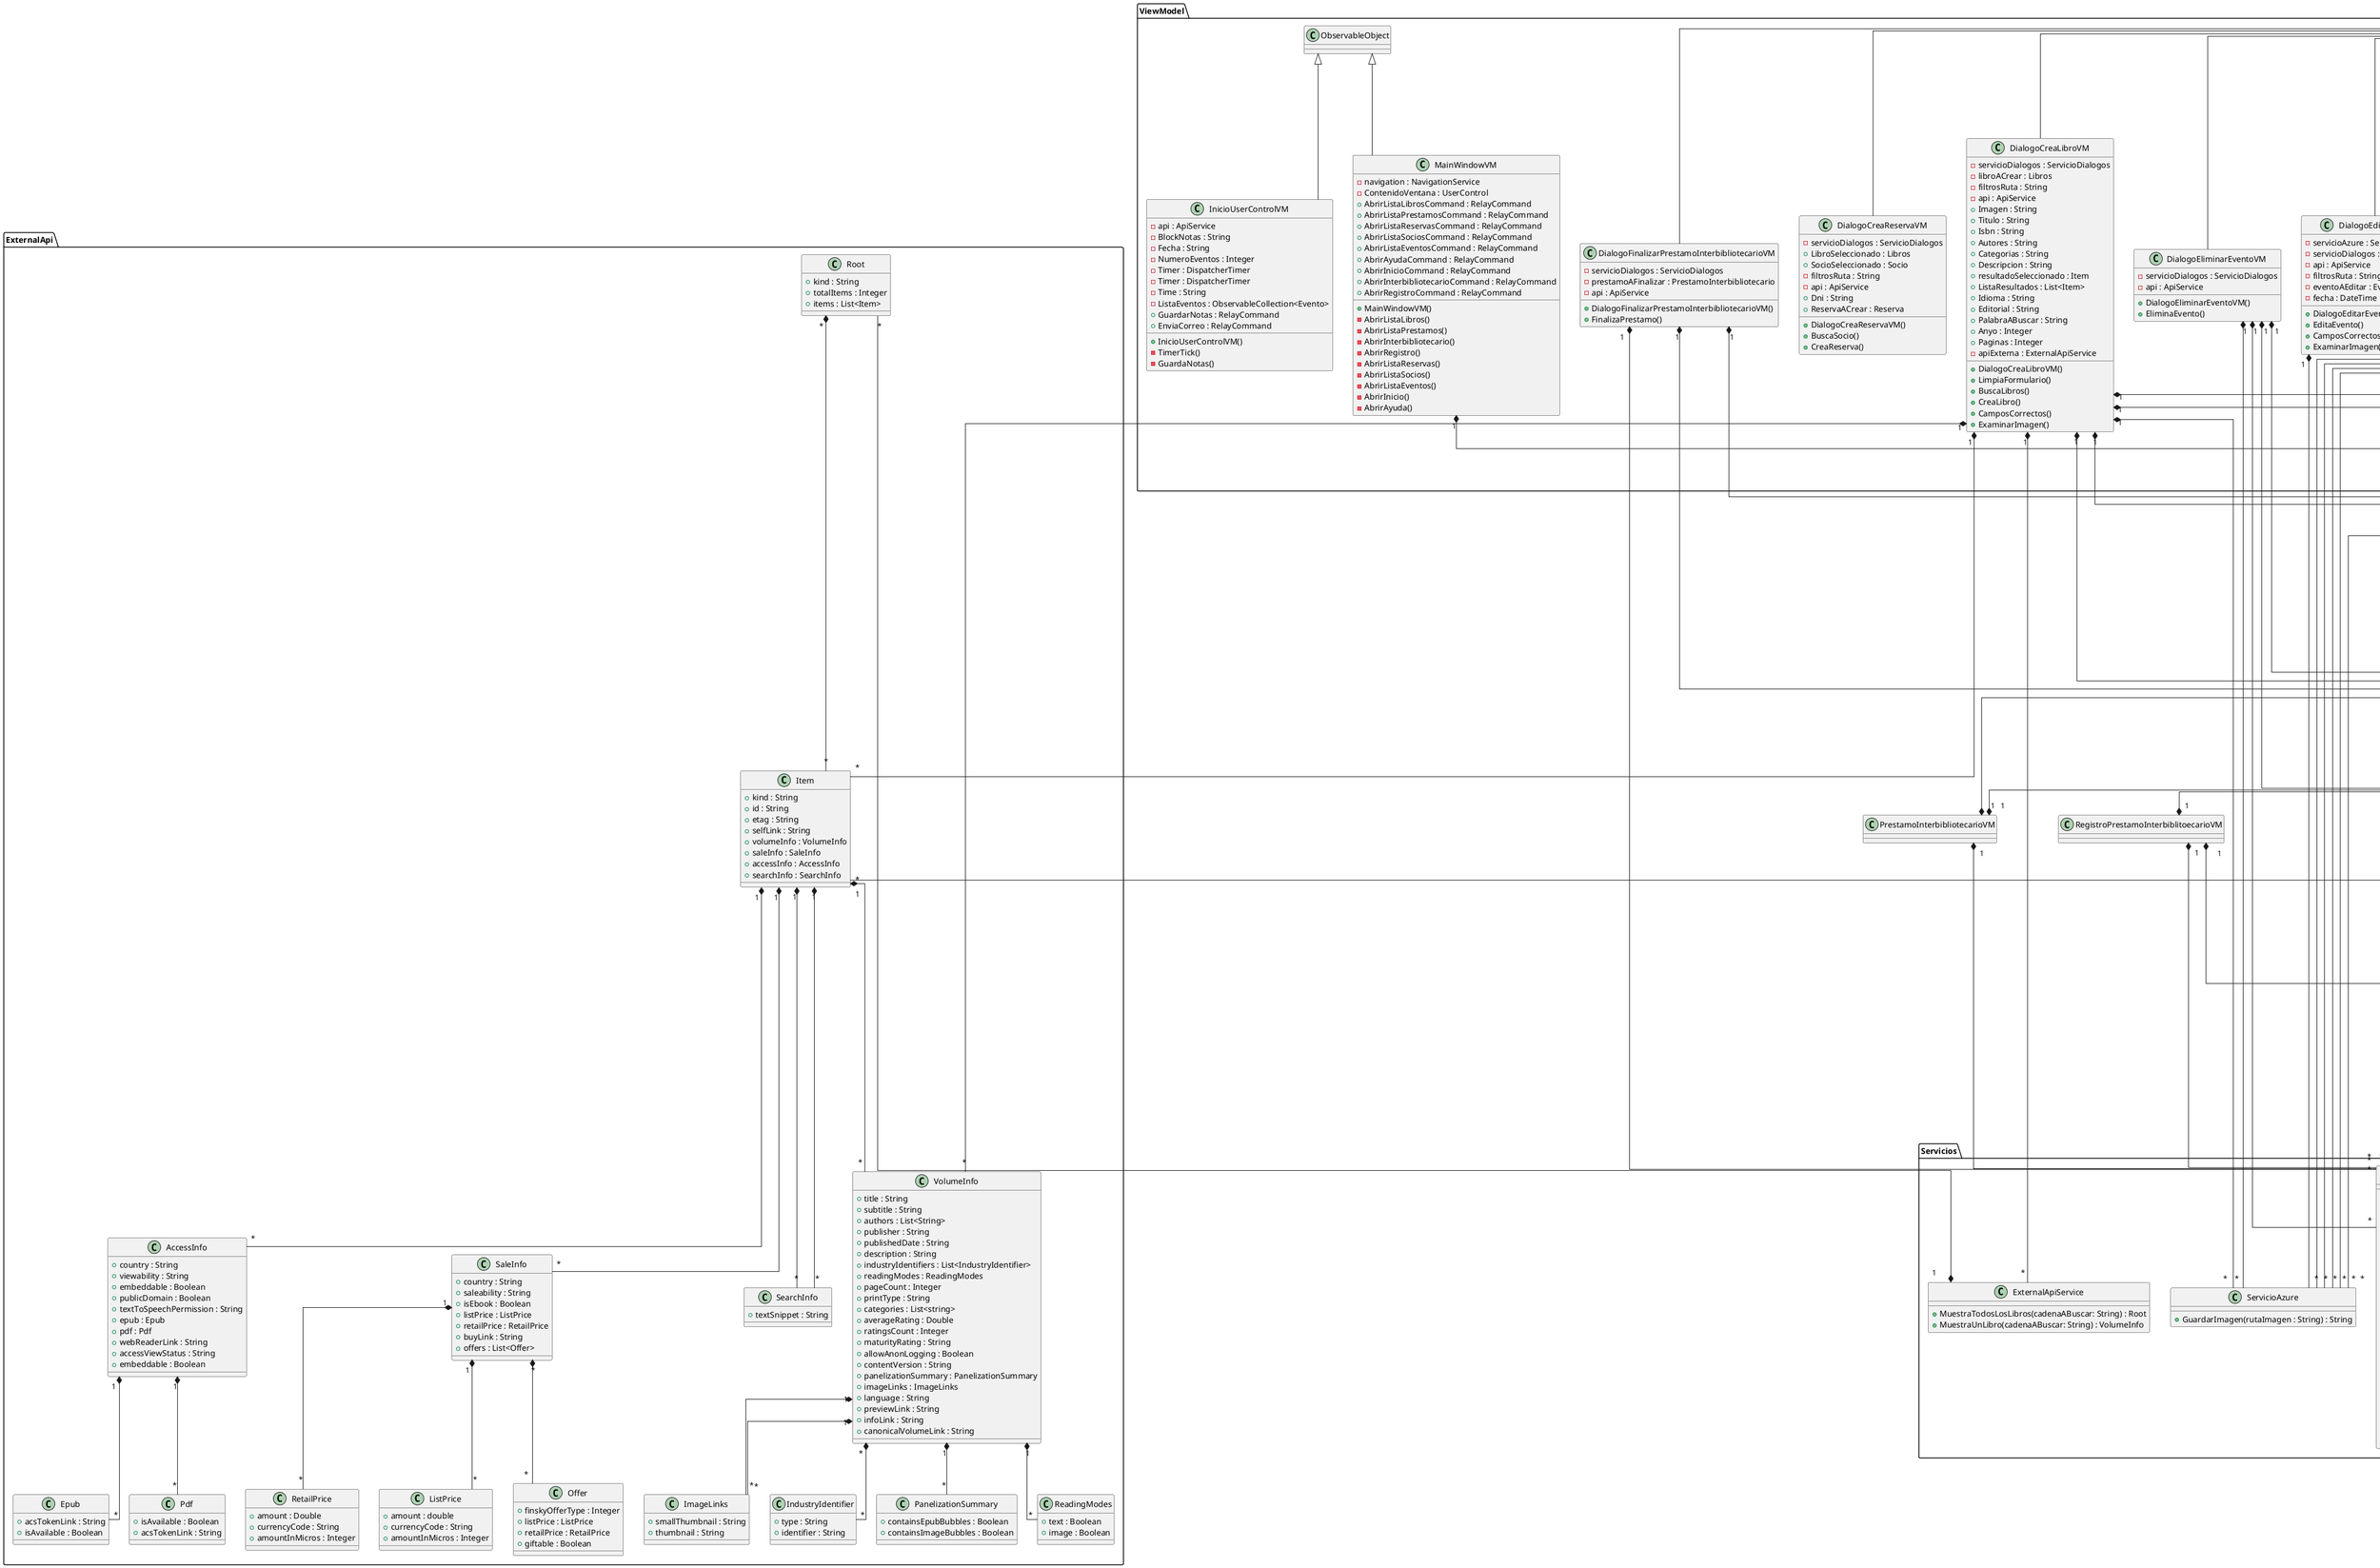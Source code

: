 @startuml BiblioappEscritorio
skinparam linetype ortho
package clases {
    class Evento{
        + descripcion: String
        + fechaEvento: String
        + fechaPublicacion: String
        + idEvento: Integer
        + imagen: String
        + titulo: String
    }
    class GridPrestamos{
        + dniSocio: String
        + fechaDevolucion: String
        + fechaPrestamo: String
        + fechaTope: String
        + idLibro: Integer
        + idPrestamo: Integer
        + imagenPortada: String
        + isbn: String
        + nombreSocio: String
        + tituloLibro: String
    }
    class GridReservas{
        + dniSocio: String
        + fechaReserva: String
        + finalizada: Boolean
        + idLibro: Integer
        + idReserva: Integer
        + imagenPortada: String
        + isbn: String
        + nombreSocio: String
        + tituloLibro: String
    }
    class JWTClass{
        + JWT: String
    }
    class Libro{
        + isLibro: Integer
        + isbn: String
        + disponible: Boolean
        + reservado: Boolean
    }
    class Libros{
        + anyoPublicacion: Integer
        + autores: String
        + categoria: String
        + descripcion: String
        + editorial: String
        + idioma: String
        + imagen: String
        + isbn: String
        + paginas: Integer
        + subcategorias: String
        + titulo: String
    }
    class Mensaje{
        + mensaje: String
    }
    class Prestamo{
        + fechaDevolucion: String
        + fechaPrestamo: String
        + fechaTope: String
        + idLibro: Integer
        + idPrestamo: Integer
        + idSocio: Integer
    }
    class PrestamoInterbibliotecario{
        + finalizada: Boolean
        + idInterbibliotecario: Integer
        + isbn: String
        + titulo: String
    }
    class Reserva{
        + fechaReserva: String
        + finalizada: Boolean
        + idReserva: Integer
        + libroId: Integer
        + notificacion: Boolean
        + socioId: Integer
    }
    class Socio{
        + apellidos: String
        + categoriasInteres: String
        + contrasenya: String
        + correo: String
        + direccion: String
        + dni: String
        + idSocio: Integer
        + imagen: String
        + nombre: String
        + rol: String
        + fechaNacimiento: String
        + telefono: Integer
    }

    class UnidadesLibros{
        + unidadesTotales : Integer
        + unidadesReservadas : Integer
        + unidadesDisponiblesPrestamo : Integer
    }
}
package Api{
    class ApiService{
        + GetElementoSeguridad() : ElementoSeguridad
        + GetApiKey(cookie: RestResponseCookie) : String
        + CheckApiKey(cookie: RestResponseCookie) : CheckJWT
        + CreateSesion() : ElementoSeguridad
        + MuestraTodosLosLibros() : ObservableCollection<Libros>
        + GetLibroPorId(elementoSeguridad: ElementoSeguridad, idLibro: Integer) : Libros
        + CreaLibro(elementoSeguridad: ElementoSeguridad, libro: Libros) : String
        + EditaLibro(elementoSeguridad: ElementoSeguridad, libro: Libros) : String
        + EliminaLibros(elementoSeguridad: ElementoSeguridad, isbn: String) : String
        + GetUnidadesReservadasLibroPorId(isbn: String) : Integer
        + GetUnidadesDisponiblesLibroPorId(isbn: String) : Integer
        + GetLibroDisponiblePorIsbn(isbn: String) : ObservableCollection<Libro>
        + GetLibroDisponibleReservaPorIsbn(isbn: String) : Libro
        + GetUnidadesLibros(isbn: String) : UnidadesLibros
        + GetUnidadesTotalesLibroPorId(isbn: String) : Integer
        + DisponibleBorrar(elementoSeguridad : ElementoSeguridad, isbn: String) : Boolean
        + MarcaUnidadComoNoDisponibleReserva(elementoSeguridad : ElementoSeguridad, idLibro: Integer) : String
        + MarcaUnidadComoDisponibleReserva(elementoSeguridad : ElementoSeguridad, idLibro: Integer) : String
        + MarcaUnidadComoNoDisponible(elementoSeguridad : ElementoSeguridad, idLibro: Integer) : String
        + MarcaUnidadComoDisponible(elementoSeguridad : ElementoSeguridad, idLibro: Integer) : String
        + CreaUnidadLibro(elementoSeguridad : ElementoSeguridad, isbn: String) : String
        + EliminaUnidadDeLibro(elementoSeguridad : ElementoSeguridad, isbn: String) : String
        + EliminaTodasLasUnidadesDeLibro(elementoSeguridad : ElementoSeguridad, isbn: String) : String
        + MuestraTodosLosEventos() : ObservableCollection<Evento>
        + BuscaEventoPorFecha(fecha : String) : ObservableCollection<Evento>
        + CreaEventos(elementoSeguridad: ElementoSeguridad, evento: Evento) : String
        + EditaEventos(elementoSeguridad: ElementoSeguridad, evento: Evento) : String
        + MuestraTodosLosSocios(elementoSeguridad: ElementoSeguridad) : ObservableCollection<Socio>
        + GetSocioPorId(elementoSeguridad: ElementoSeguridad, idSocio : Integer) : Socio
        + GetSocioPorDni(elementoSeguridad: ElementoSeguridad, dni : String) : Socio
        + RestablecePass(elementoSeguridad: ElementoSeguridad, idSocio : Integer) : Socio
        + CreaSocio(elementoSeguridad: ElementoSeguridad, socio : Socio) : Socio
        + EditaSocio(elementoSeguridad: ElementoSeguridad, socio : Socio) : Socio
        + EditaSocio(elementoSeguridad: ElementoSeguridad, socio : Socio) : Socio
        + EliminaSocios(elementoSeguridad: ElementoSeguridad, socio : Socio) : Socio
        + MuestraTodosLosPrestamos(elementoSeguridad: ElementoSeguridad) : ObservableCollection<Prestamo>
        + MuestraTodosLosPrestamosGrid(elementoSeguridad: ElementoSeguridad) : ObservableCollection<GridPrestamos>
        + CreaPrestamo(elementoSeguridad: ElementoSeguridad, prestamo: Prestamo) : String
        + GetUnidadesDePrestamosSinFinalizarSocio(elementoSeguridad: ElementoSeguridad, idSocio: Integer) : Integer
        + BuscaPrestamosNoFinalizadosPorSocio(elementoSeguridad: ElementoSeguridad, idSocio: Integer) : ObservableCollection<Prestamo>
        + FinalizaPrestamo(elementoSeguridad: ElementoSeguridad, idPrestamo: Integer) : String
        + EliminaPrestamo(elementoSeguridad: ElementoSeguridad, idPrestamo: Integer) : String
        + MuestraTodosLosRegistrosInterbiblitecarios(elementoSeguridad: ElementoSeguridad) : ObservableCollection<PrestamoInterbibliotecario>
        + CreaRegistroInterbiblitecario(elementoSeguridad: ElementoSeguridad, prestamo: PrestamoInterbibliotecario) : String
        + EditaRegistroInterbiblitecario(elementoSeguridad: ElementoSeguridad, prestamo: PrestamoInterbibliotecario) : String
        + EliminaRegistroInterbiblitecario(elementoSeguridad: ElementoSeguridad, idRegistro: Integer) : String
        + MuestraTodasLasReservas(elementoSeguridad: ElementoSeguridad) : ObservableCollection<Reserva>
        + MuestraTodosLosReservasGrid(elementoSeguridad: ElementoSeguridad) : ObservableCollection<GridReservas>
        + FinalizaReserva(elementoSeguridad: ElementoSeguridad, idReserva : Integer, idLibro : Integer) : String
        + BuscaReservasNoFinalizadasPorSocio(elementoSeguridad: ElementoSeguridad, idSocio : Integer) : ObservableCollection<Reserva>
        + CreaReserva(elementoSeguridad: ElementoSeguridad, idSocio : Integer, idLibro : Integer) : String
        + EliminaReservas(elementoSeguridad: ElementoSeguridad, idReserva : Integer) : String
    }
    class CheckJWT{
        + Subject : String
        + Issuer : String
        + IssuedAt : String
        + Expiration : String
        + usuario : String
        + id_sesion_recibida : String
        + id_sesion_actual : String
        + validate_session : Boolean
        + validate_expiration : Boolean
        + validate : Boolean
        + resul : String
    }
    class ElementoSeguridad{
        + Apikey : String
        + Cookie : RestResponseCookie
        + Session : String
    }
}
package ExternalApi{
    class AccessInfo{
        + country : String
        + viewability : String
        + embeddable : Boolean
        + publicDomain : Boolean
        + textToSpeechPermission : String
        + epub : Epub
        + pdf : Pdf
        + webReaderLink : String
        + accessViewStatus : String
        + embeddable : Boolean
    }
    class Epub{
        + acsTokenLink : String
        + isAvailable : Boolean
    }
    class ImageLinks{
        + smallThumbnail : String
        + thumbnail : String
    }
    class IndustryIdentifier{
        + type : String
        + identifier : String
    }
    class Item{
        + kind : String
        + id : String
        + etag : String
        + selfLink : String
        + volumeInfo : VolumeInfo
        + saleInfo : SaleInfo
        + accessInfo : AccessInfo
        + searchInfo : SearchInfo
    }
    class ListPrice{
        + amount : double
        + currencyCode : String
        + amountInMicros : Integer
    }
    class Offer{
        + finskyOfferType : Integer
        + listPrice : ListPrice
        + retailPrice : RetailPrice
        + giftable : Boolean
    }
    class PanelizationSummary{
        + containsEpubBubbles : Boolean
        + containsImageBubbles : Boolean
    }
    class Pdf{
        + isAvailable : Boolean
        + acsTokenLink : String
    }
    class ReadingModes{
        + text : Boolean
        + image : Boolean
    }
    class RetailPrice{
        + amount : Double
        + currencyCode : String
        + amountInMicros : Integer
    }
    class Root{
        + kind : String
        + totalItems : Integer
        + items : List<Item>
    }
    class SaleInfo{
        + country : String
        + saleability : String
        + isEbook : Boolean
        + listPrice : ListPrice
        + retailPrice : RetailPrice
        + buyLink : String
        + offers : List<Offer>
    }
    class SearchInfo{
        + textSnippet : String
    }
    class VolumeInfo{
        + title : String
        + subtitle : String
        + authors : List<String>
        + publisher : String
        + publishedDate : String
        + description : String
        + industryIdentifiers : List<IndustryIdentifier>
        + readingModes : ReadingModes
        + pageCount : Integer
        + printType : String
        + categories : List<string>
        + averageRating : Double
        + ratingsCount : Integer
        + maturityRating : String
        + allowAnonLogging : Boolean
        + contentVersion : String
        + panelizationSummary : PanelizationSummary
        + imageLinks : ImageLinks
        + language : String
        + previewLink : String
        + infoLink : String
        + canonicalVolumeLink : String
    }
}
package Servicios{
    class ExternalApiService{
        + MuestraTodosLosLibros(cadenaABuscar: String) : Root
        + MuestraUnLibro(cadenaABuscar: String) : VolumeInfo
    }
    class NavigationService{
        + listaLibros : LibrosUserControl
        + listaSocios : SociosUserControl
        + listaReservas : ReservasUserControl
        + listaEventos : EventosUserControl
        + listaPrestamos : PrestamosUserControl
        + inicio : InicioUserControl
        + interbibliotecario : PrestamoInterbibliotecarioUserControl
        + registroInterbibliotecario : RegistroPrestamoInterbiblitoecario
        + AbrirLibrosUserControl() : UserControl
        + AbrirSociosUserControl() : UserControl
        + AbrirEventosUserControl() : UserControl
        + AbrirReservasUserControl() : UserControl
        + AbrirPrestamosUserControl() : UserControl
        + AbrirInicioUserControl() : UserControl
        + AbrirPrestamoInterbibliotecarioUserControl() : UserControl
        + AbrirRegistroPrestamoInterbiblitoecario() : UserControl
    }
    class ServicioAzure{
        + GuardarImagen(rutaImagen : String) : String
    }
    class ServicioDialogos{
        + AbrirArchivoDialogo(filtro: String)
        + MensajeError(tituloMessageBox: String, mensajeError : String)
        + MensajeInformativo(tituloMessageBox: String, mensajeInformativo : String)
        + AbrirDialogoEliminarSocio()
        + AbrirDialogoEliminarLibro()
        + AbrirDialogoFinalizaPrestamo()
        + AbrirDialogoFinalizaReserva()
        + AbrirDialogoEliminarPrestamo()
        + AbrirDialogoEliminarReserva()
        + AbrirDialogoEliminarEvento()
        + AbrirDialogoEditarEvento()
        + AbrirDialogoAddPrestamo()
        + AbrirDialogoAddReserva()
        + AbrirDialogoRestablecePass()
        + AbrirDialogoAddLibro(): Boolean
        + AbrirDialogoEditarLibro(): Boolean
        + AbrirDialogoEliminarPrestamoInter(): Boolean
        + AbrirDialogoFinalizarPrestamoInter(): Boolean
        + AbrirDialogoDialogoSolicitarLibro(): Boolean
        + CargarDialogoAddSocio(): Boolean
        + CargarDialogoEditaSocio(): Boolean
        + CargarVentanaAddEvento(): Boolean
        + CargarVentanaAddEvento() : Boolean
    }
    class ServicioMensajeria{
        + class SocioSeleccionadoMessage extends RequestMessage<Socio> { }
        + class LibroSeleccionadoMessage extends RequestMessage<Libros> { }
        + class SeleccionadaMessage extends RequestMessage<Reserva> { }
        + class PrestamoSeleccionadoMessage extends RequestMessage<Prestamo> { }
        + class PrestamoGridPrestamosSeleccionadoMessage extends RequestMessage<GridPrestamos> { }
        + class PrestamoGridPrestamosSeleccionadoMessage extends RequestMessage<Reserva> { }
        + class GridReservasSeleccionadaMessage extends RequestMessage<GridReservas> { }
        + class EventoSeleccionadoMessage extends RequestMessage<Evento> { }
        + class SesionApiMessage extends RequestMessage<ElementoSeguridad> { }
        + class PrestamoInterbibliotecarioMessage extends RequestMessage<Item> { }
        + class PrestamoInterbibliotecarioRegistroMessage extends RequestMessage<PrestamoInterbibliotecario> { }
    }
}
package ViewModel{

    class AddEventoWindowVM extends ObservableRecipient{
        - servicioAzure : ServicioAzure
        - servicioDialogos : ServicioDialogos
        - api : ApiService
        - filtrosRuta : String
        - eventoNuevo : Evento
        - fecha : DateTime
        - AddEventoCommand : RelayCommand
        - ExaminarImagenCommand : RelayCommand
        + AddEventoWindowVM()
        + AddEvento()
        + CamposCorrectos()
        + ExaminarImagen()
    }
    class EventosUserControlVM extends ObservableRecipient{
        - servicioAzure : ServicioAzure
        - servicioDialogos : ServicioDialogos
        - api : ApiService
        - filtrosRuta : String
        - eventoNuevo : Evento
        - fecha : DateTime
        - RefrescaListaCommand : RelayCommand
        - AddEventoCommand : RelayCommand
        - EditarEventoCommand : RelayCommand
        - EliminarEventoCommand : RelayCommand
        + AddEventoWindowVM()
        - RefrescaLista()
        - AddEvento()
        - EditaEvento()
        - EliminaEvento()
    }
    class DialogoEditarEventoVM extends ObservableRecipient{
        - servicioAzure : ServicioAzure
        - servicioDialogos : ServicioDialogos
        - api : ApiService
        - filtrosRuta : String
        - eventoAEditar : Evento
        - fecha : DateTime
        + DialogoEditarEventoVM()
        + EditaEvento()
        + CamposCorrectos()
        + ExaminarImagen()
    }
    class DialogoEliminarEventoVM extends ObservableRecipient{
        - servicioDialogos : ServicioDialogos
        - api : ApiService
        + DialogoEliminarEventoVM()
        + EliminaEvento()
    }
    class DialogoEliminarPrestamoInterbibliotecarioVM extends ObservableRecipient{
        - servicioDialogos : ServicioDialogos
        - prestamoAEliminar : PrestamoInterbibliotecario
        - api : ApiService
        + DialogoEliminarPrestamoInterbibliotecarioVM()
        + EliminaPrestamo()
    }
    class DialogoSolicitarLibroVM extends ObservableRecipient{
        - servicioDialogos : ServicioDialogos
        - resultadoSeleccionado : Item
        - api : ApiService
        + Imagen : String
        + Titulo : String
        + Isbn : String
        + DialogoSolicitarLibroVM()
        + Solicita()
    }
    class DialogoFinalizarPrestamoInterbibliotecarioVM extends ObservableRecipient{
        - servicioDialogos : ServicioDialogos
        - prestamoAFinalizar : PrestamoInterbibliotecario
        - api : ApiService
        + DialogoFinalizarPrestamoInterbibliotecarioVM()
        + FinalizaPrestamo()
    }
    class DialogoCreaLibroVM extends ObservableRecipient{
        - servicioDialogos : ServicioDialogos
        - libroACrear : Libros
        - filtrosRuta : String
        - api : ApiService
        + Imagen : String
        + Titulo : String
        + Isbn : String
        + Autores : String
        + Categorias : String
        + Descripcion : String
        + resultadoSeleccionado : Item
        + ListaResultados : List<Item>
        + Idioma : String
        + Editorial : String
        + PalabraABuscar : String
        + Anyo : Integer
        + Paginas : Integer
        - apiExterna : ExternalApiService
        + DialogoCreaLibroVM()
        + LimpiaFormulario()
        + BuscaLibros()
        + CreaLibro()
        + CamposCorrectos()
        + ExaminarImagen()
    }
    class DialogoCreaPrestamoVM extends ObservableRecipient{
        - servicioDialogos : ServicioDialogos
        + LibroSeleccionado : Libros
        + SocioSeleccionado : Socio
        - filtrosRuta : String
        - api : ApiService
        + Dni : String
        + PrestamoACrear : Prestamo
        + DialogoCreaPrestamoVM()
        + BuscaSocio()
        + CreaPrestamo()
    }
    class DialogoCreaReservaVM extends ObservableRecipient{
        - servicioDialogos : ServicioDialogos
        + LibroSeleccionado : Libros
        + SocioSeleccionado : Socio
        - filtrosRuta : String
        - api : ApiService
        + Dni : String
        + ReservaACrear : Reserva
        + DialogoCreaReservaVM()
        + BuscaSocio()
        + CreaReserva()
    }
    class DialogoEditaLibroVM extends ObservableRecipient{
        - servicioDialogos : ServicioDialogos
        + libroAEditar : Libros
        - filtrosRuta : String
        + Imagen : String
        + DialogoEditaLibroVM()
        + EditaLibro()
        + CamposCorrectos()
        + ExaminarImagen()
    }
    class DialogoEliminarLibroVM extends ObservableRecipient{
        - servicioDialogos : ServicioDialogos
        + libroAEliminar : Libros
        + Unidades : Integer
        + DialogoEliminarLibroVM()
        + EliminarLibro()
        - DeleteApi()
    }
    class ListadoLibrosVM extends ObservableRecipient{
        - servicioDialogos : ServicioDialogos
        + api : ApiService
        + unidadesDisponiblesTextBlock : String
        + unidadesReservadasTextBlock : String
        + unidadesTotalesTextBlock : String
        + libroSeleccionado : Libros
        + libros : ObservableCollection<Libros>
        + BotonEliminarUnidadLibroEnabled : Boolean
        + BotonPrestamoEnabled : Boolean
        + BotonReservaEnabled : Boolean
        + BotonEliminarLibroEnabled : Boolean
        + ElementoSeguridadApi : ElementoSeguridad
        + QuitarSeleccionLibroCommand : RelayCommand
        + RefrescaListaCommand : RelayCommand
        + AddLibroCommand : RelayCommand
        + AddPrestamoCommand : RelayCommand
        + AddReservaCommand : RelayCommand
        + EditarLibroCommand : RelayCommand
        + EliminarLibroCommand : RelayCommand
        + BuscarLibroCommand : RelayCommand
        + RestaUnidadCommand : RelayCommand
        + SumaUnidadCommand : RelayCommand
        - ListadoLibrosVM()
        - QuitarSeleccion()
        - QuitarSeleccion()
        - ActualizaUnidades()
        - SumaUnidad()
        - RestaUnidad()
        - AddLibro()
        - AddPrestamo()
        - AddReserva()
        - EditaLibro()
        - EliminaLibro()
    }
    class DialogoEliminarPrestamoVM extends ObservableRecipient{
        - servicioDialogos : ServicioDialogos
        - api : ApiService
        + prestamoAEliminar : GridPrestamos
        + Unidades : Integer
        + DialogoEliminarPrestamoVM()
        + EliminaPrestamo()
    }
    class DialogoFinalizarPrestamoVM extends ObservableRecipient{
        - servicioDialogos : ServicioDialogos
        - api : ApiService
        + prestamoAFinalizar : GridPrestamos
        + Unidades : Integer
        + DialogoFinalizarPrestamoVM()
        + EliminaPrestamo()
    }
    class PrestamosUserControlVM extends ObservableRecipient{
        - servicioDialogos : ServicioDialogos
        - api : ApiService
        + prestamoSeleccionado : GridPrestamos
        + elementoSeguridadApi : ElementoSeguridad
        + ListaPrestamosGrid : ObservableCollection<GridPrestamos>
        + QuitarSeleccionPrestamoCommand : RelayCommand
        + RefrescaListaCommand : RelayCommand
        + FinalizarPrestamoCommand : RelayCommand
        + EliminarPrestamoCommand : RelayCommand
        + PrestamosUserControlVM()
        + EliminaPrestamo()
        - QuitarSeleccion()
        - RefrescaLista()
        - FinalizaPrestamo()
        - EliminaPrestamo()
    }
    class ReservasUserControlVM extends ObservableRecipient{
        - servicioDialogos : ServicioDialogos
        - api : ApiService
        + prestamoSeleccionado : GridReservas
        + elementoSeguridadApi : ElementoSeguridad
        + ListaReservas : ObservableCollection<GridReservas>
        + QuitarSeleccionReservaCommand : RelayCommand
        + RefrescaListaCommand : RelayCommand
        + FinalizarReservaCommand : RelayCommand
        + EliminarReservaCommand : RelayCommand
        + ReservasUserControlVM()
        - EliminaReserva()
        - QuitarSeleccion()
        - RefrescaLista()
        - FinalizaReserva()
    }
    class DialogoFinalizarReservaVM extends ObservableRecipient{
        - servicioDialogos : ServicioDialogos
        - api : ApiService
        + reservaAFinalizar : GridReservas
        + elementoSeguridadApi : ElementoSeguridad
        + DialogoFinalizarReservaVM()
        + FinalizaReserva()
    }
    class DialogoEliminarReservaVM extends ObservableRecipient{
        - servicioDialogos : ServicioDialogos
        - api : ApiService
        + reservaAEliminar : GridReservas
        + elementoSeguridadApi : ElementoSeguridad
        + DialogoEliminarReservaVM()
        + EliminaReserva()
    }
    class DialogoAddSocioVM extends ObservableRecipient{
        - servicioDialogos : ServicioDialogos
        + libroAEditar : Libros
        - filtrosRuta : String
        - Fecha : DateTime
        - SocioNuevo : Socio
        + Imagen : String
        - api : ApiService
        + elementoSeguridadApi : ElementoSeguridad
        + DialogoAddSocioVM()
        + EliminaReserva()
        + ExaminaSocio()
        + AddSocio()
        - GetBase64StringForImage()
        - CamposCorrectos()
    }
    class DialogoEliminarSocioVM extends ObservableRecipient{
        - servicioDialogos : ServicioDialogos
        - SocioAEliminar : Socio
        - api : ApiService
        + DialogoEliminarSocioVM()
        + EliminarSocio()
    }
    class DialogoRestablecerPassVM extends ObservableRecipient{
        - servicioDialogos : ServicioDialogos
        - api : ApiService
        + SocioAEditar : Socio
        + DialogoRestablecerPassVM()
        + RestablecePassword()
    }
    class EditarSocioWindowVM extends ObservableRecipient{
        - servicioDialogos : ServicioDialogos
        + libroAEditar : Libros
        - filtrosRuta : String
        - Fecha : DateTime
        - SocioAEditar : Socio
        + Imagen : String
        - api : ApiService
        + elementoSeguridadApi : ElementoSeguridad
        + EditarSocioWindowVM()
        + EliminaReserva()
        + ExaminaSocio()
        + EditaSocio()
        + RestablecePassword()
        - GetBase64StringForImage()
        - CamposCorrectos()
    }
    class SociosUserControlVM extends ObservableRecipient{
        - servicioDialogos : ServicioDialogos
        - api : ApiService
        + socioSeleccionado : Socio
        + ListaSocios : ObservableCollection<Socio>
        + elementoSeguridadApi : ElementoSeguridad
        + ListaReservas : ObservableCollection<GridReservas>
        + EliminarSocioCommand : RelayCommand
        + RefrescaListaCommand : RelayCommand
        + AddSocioCommand : RelayCommand
        + EditarSocioCommand : RelayCommand
        + SociosUserControlVM()
        - RefrescaLista()
        - AddSocio()
        - EditaSocio()
        - EliminaSocio()
    }
    class InicioUserControlVM extends ObservableObject{
        - api : ApiService
        - BlockNotas : String
        - Fecha : String
        - NumeroEventos : Integer
        - Timer : DispatcherTimer
        - Timer : DispatcherTimer
        - Time : String
        - ListaEventos : ObservableCollection<Evento>
        + GuardarNotas : RelayCommand
        + EnviaCorreo : RelayCommand
        + InicioUserControlVM()
        - TimerTick()
        - GuardaNotas()
    }
    class MainWindowVM extends ObservableObject{
        - navigation : NavigationService
        - ContenidoVentana : UserControl
        + AbrirListaLibrosCommand : RelayCommand
        + AbrirListaPrestamosCommand : RelayCommand
        + AbrirListaReservasCommand : RelayCommand
        + AbrirListaSociosCommand : RelayCommand
        + AbrirListaEventosCommand : RelayCommand
        + AbrirAyudaCommand : RelayCommand
        + AbrirInicioCommand : RelayCommand
        + AbrirInterbibliotecarioCommand : RelayCommand
        + AbrirRegistroCommand : RelayCommand
        + MainWindowVM()
        - AbrirListaLibros()
        - AbrirListaPrestamos()
        - AbrirInterbibliotecario()
        - AbrirRegistro()
        - AbrirListaReservas()
        - AbrirListaSocios()
        - AbrirListaEventos()
        - AbrirInicio()
        - AbrirAyuda()
    }
}

ApiService "1" *-d- "*" ElementoSeguridad 
ApiService "*" *-d- "*" Socios 
ApiService "*" *-d- "*" Libros 
ApiService "*" *-d- "*" Libro 
ApiService "*" *-d- "*" Evento 
ApiService "1" *-d- "*" Mensaje 
ApiService "1" *-d- "*" UnidadesLibros 
ApiService "*" *-d- "*" Prestamo 
ApiService "*" *-d- "*" PrestamoInterbibliotecario 
ExternalApiService "1" *-d- "*" Root 
ServicioMensajeria "1" *-u- "*" Socio 
ServicioMensajeria "1" *-u- "*" Libros 
ServicioMensajeria "1" *-u- "*" Prestamo 
ServicioMensajeria "1" *-u- "*" Reserva 
ServicioMensajeria "1" *-u- "*" GridPrestamos 
ServicioMensajeria "1" *-u- "*" Reserva 
ServicioMensajeria "1" *-u- "*" GridReservas 
ServicioMensajeria "1" *-u- "*" Evento 
ServicioMensajeria "1" *-u- "*" ElementoSeguridad 
ServicioMensajeria "1" *-u- "*" Item 
ServicioMensajeria "1" *-u- "*" PrestamoInterbibliotecario 
AddEventoWindowVM "1" *-u- "*" Evento 
AddEventoWindowVM "1" *-u- "*" ApiService 
AddEventoWindowVM "1" *-u- "*" ServicioDialogos 
AddEventoWindowVM "1" *-u- "*" ServicioAzure 
DialogoEditarEventoVM "1" *-d- "*" ServicioAzure 
DialogoEditarEventoVM "1" *-d- "*" ServicioDialogos 
DialogoEditarEventoVM "1" *-d- "*" ApiService 
DialogoEditarEventoVM "1" *-d- "*" Evento 
DialogoEditarEventoVM "1" *-d- "*" Evento 
DialogoEliminarEventoVM "1" *-d- "*" ServicioAzure 
DialogoEliminarEventoVM "1" *-d- "*" ServicioDialogos 
DialogoEliminarEventoVM "1" *-d- "*" ApiService 
DialogoEliminarEventoVM "1" *-d- "*" Evento
EventosUserControlVM "1" *-d- "*" ServicioAzure 
EventosUserControlVM "1" *-d- "*" ServicioDialogos 
EventosUserControlVM "1" *-d- "*" ApiService 
EventosUserControlVM "1" *-d- "*" Evento
DialogoEliminarPrestamoInterbibliotecarioVM "1" *-d- "*" ServicioDialogos 
DialogoEliminarPrestamoInterbibliotecarioVM "1" *-d- "*" ApiService 
DialogoEliminarPrestamoInterbibliotecarioVM "1" *-d- "*" Prestamo
DialogoFinalizarPrestamoInterbibliotecarioVM "1" *-d- "*" ServicioDialogos 
DialogoFinalizarPrestamoInterbibliotecarioVM "1" *-d- "*" ApiService 
DialogoFinalizarPrestamoInterbibliotecarioVM "1" *-d- "*" Prestamo
DialogoSolicitarLibroVM "1" *-d- "*" ServicioDialogos 
DialogoSolicitarLibroVM "1" *-d- "*" ApiService 
DialogoSolicitarLibroVM "1" *-d- "*" Prestamo
PrestamoInterbibliotecarioVM "1" *-r- "*" ServicioDialogos 
PrestamoInterbibliotecarioVM "1" *-r- "*" ApiService 
PrestamoInterbibliotecarioVM "1" *-r- "*" PrestamoInterbibliotecario
RegistroPrestamoInterbiblitoecarioVM "1" *-r- "*" ServicioDialogos 
RegistroPrestamoInterbiblitoecarioVM "1" *-r- "*" ApiService 
RegistroPrestamoInterbiblitoecarioVM "1" *-r- "*" PrestamoInterbibliotecario
DialogoCreaLibroVM "1" *-d- "*" ServicioDialogos 
DialogoCreaLibroVM "1" *-d- "*" ServicioAzure 
DialogoCreaLibroVM "1" *-d- "*" ExternalApiService 
DialogoCreaLibroVM "1" *-d- "*" ApiService 
DialogoCreaLibroVM "1" *-d- "*" PrestamoInterbibliotecario
DialogoCreaLibroVM "1" *-d- "*" Libros
DialogoCreaLibroVM "1" *-d- "*" Item
DialogoCreaLibroVM "1" *-d- "*" VolumeInfo
DialogoCreaPrestamoVM "1" *-d- "*" ServicioDialogos 
DialogoCreaPrestamoVM "1" *-d- "*" ServicioAzure 
DialogoCreaPrestamoVM "1" *-d- "*" ApiService 
DialogoCreaPrestamoVM "1" *-d- "*" Prestamo 
DialogoCreaPrestamoVM "1" *-d- "*" Libros 
DialogoCreaPrestamoVM "1" *-d- "*" Socio 
DialogoCreaPrestamoVM "1" *-d- "*" ServicioDialogos 
DialogoCreaPrestamoVM "1" *-d- "*" ServicioAzure 
DialogoCreaPrestamoVM "1" *-d- "*" ApiService 
DialogoCreaPrestamoVM "1" *-d- "*" Reserva 
DialogoCreaPrestamoVM "1" *-d- "*" Libros 
DialogoCreaPrestamoVM "1" *-d- "*" Socio 
DialogoEditaLibroVM "1" *-d- "*" ServicioDialogos 
DialogoEditaLibroVM "1" *-d- "*" ServicioAzure 
DialogoEditaLibroVM "1" *-d- "*" ApiService 
DialogoEditaLibroVM "1" *-d- "*" PrestamoInterbibliotecario
DialogoEditaLibroVM "1" *-d- "*" Libros
DialogoEliminarLibroVM "1" *-d- "*" ServicioDialogos 
DialogoEliminarLibroVM "1" *-d- "*" ApiService 
DialogoEliminarLibroVM "1" *-d- "*" Libros 
ListadoLibrosVM "1" *-d- "*" ServicioDialogos 
ListadoLibrosVM "1" *-d- "*" ApiService 
ListadoLibrosVM "*" *-d- "*" Libros 
ListadoLibrosVM "1" *-d- "*" ElementoSeguridad 
DialogoEliminarPrestamoVM "1" *-d- "*" ServicioDialogos 
DialogoEliminarPrestamoVM "1" *-d- "*" ApiService 
DialogoEliminarPrestamoVM "1" *-d- "*" GridPrestamos 
DialogoFinalizarPrestamoVM "1" *-d- "*" ServicioDialogos 
DialogoFinalizarPrestamoVM "1" *-d- "*" ApiService 
DialogoFinalizarPrestamoVM "1" *-d- "*" GridPrestamos 
PrestamosUserControlVM "1" *-d- "*" ServicioDialogos 
PrestamosUserControlVM "1" *-d- "*" ApiService 
PrestamosUserControlVM "1" *-d- "*" GridPrestamos 
PrestamosUserControlVM "1" *-d- "*" ElementoSeguridad 
DialogoEliminarReservaVM "1" *-d- "*" ServicioDialogos 
DialogoEliminarReservaVM "1" *-d- "*" ApiService 
DialogoEliminarReservaVM "1" *-d- "*" Reserva 
DialogoFinalizarReservaVM "1" *-d- "*" ServicioDialogos 
DialogoFinalizarReservaVM "1" *-d- "*" ApiService 
DialogoFinalizarReservaVM "1" *-d- "*" Reserva 
ReservasUserControlVM "1" *-d- "*" ServicioDialogos 
ReservasUserControlVM "1" *-d- "*" ApiService 
ReservasUserControlVM "1" *-d- "*" Reserva 
ReservasUserControlVM "1" *-d- "*" ElementoSeguridad 
DialogoAddSocioVM "1" *-d- "*" ServicioDialogos 
DialogoAddSocioVM "1" *-d- "*" ApiService 
DialogoAddSocioVM "1" *-d- "*" Socio 
DialogoAddSocioVM "1" *-d- "*" ElementoSeguridad 
DialogoEliminarSocioVM "1" *-d- "*" ServicioDialogos 
DialogoEliminarSocioVM "1" *-d- "*" ApiService 
DialogoEliminarSocioVM "1" *-d- "*" Socio 
DialogoEliminarSocioVM "1" *-d- "*" ElementoSeguridad 
DialogoRestablecerPassVM "1" *-d- "*" ServicioDialogos 
DialogoRestablecerPassVM "1" *-d- "*" ApiService 
DialogoRestablecerPassVM "1" *-d- "*" Socio 
DialogoRestablecerPassVM "1" *-d- "*" ElementoSeguridad 
EditarSocioWindowVM "1" *-d- "*" ServicioDialogos 
EditarSocioWindowVM "1" *-d- "*" ApiService 
EditarSocioWindowVM "1" *-d- "*" Socio 
EditarSocioWindowVM "1" *-d- "*" ElementoSeguridad 
SociosUserControlVM "1" *-d- "*" ServicioDialogos 
SociosUserControlVM "1" *-d- "*" ApiService 
SociosUserControlVM "1" *-d- "*" Socio 
SociosUserControlVM "1" *-d- "*" ElementoSeguridad 
SociosUserControlVM "*" *-d- "*" Evento 
SociosUserControlVM "1" *-d- "*" ApiService 
MainWindowVM "1" *-d- "*" NavigationService 
Root "*" *-d- "*" Item 
AccessInfo "1" *-d- "*" Epub 
AccessInfo "1" *-d- "*" Pdf 
Item "1" *-d- "*" VolumeInfo 
Item "1" *-d- "*" SaleInfo 
Item "1" *-d- "*" AccessInfo 
Item "1" *-d- "*" SearchInfo 
Item "1" *-d- "*" SearchInfo 
SaleInfo "1" *-d- "*" ListPrice 
SaleInfo "1" *-d- "*" RetailPrice 
SaleInfo "*" *-d- "*" Offer 
VolumeInfo "*" *-d- "*" IndustryIdentifier 
VolumeInfo "1" *-d- "*" PanelizationSummary 
VolumeInfo "1" *-d- "*" ImageLinks 
VolumeInfo "1" *-d- "*" ReadingModes 
VolumeInfo "1" *-d- "*" ImageLinks 
@enduml